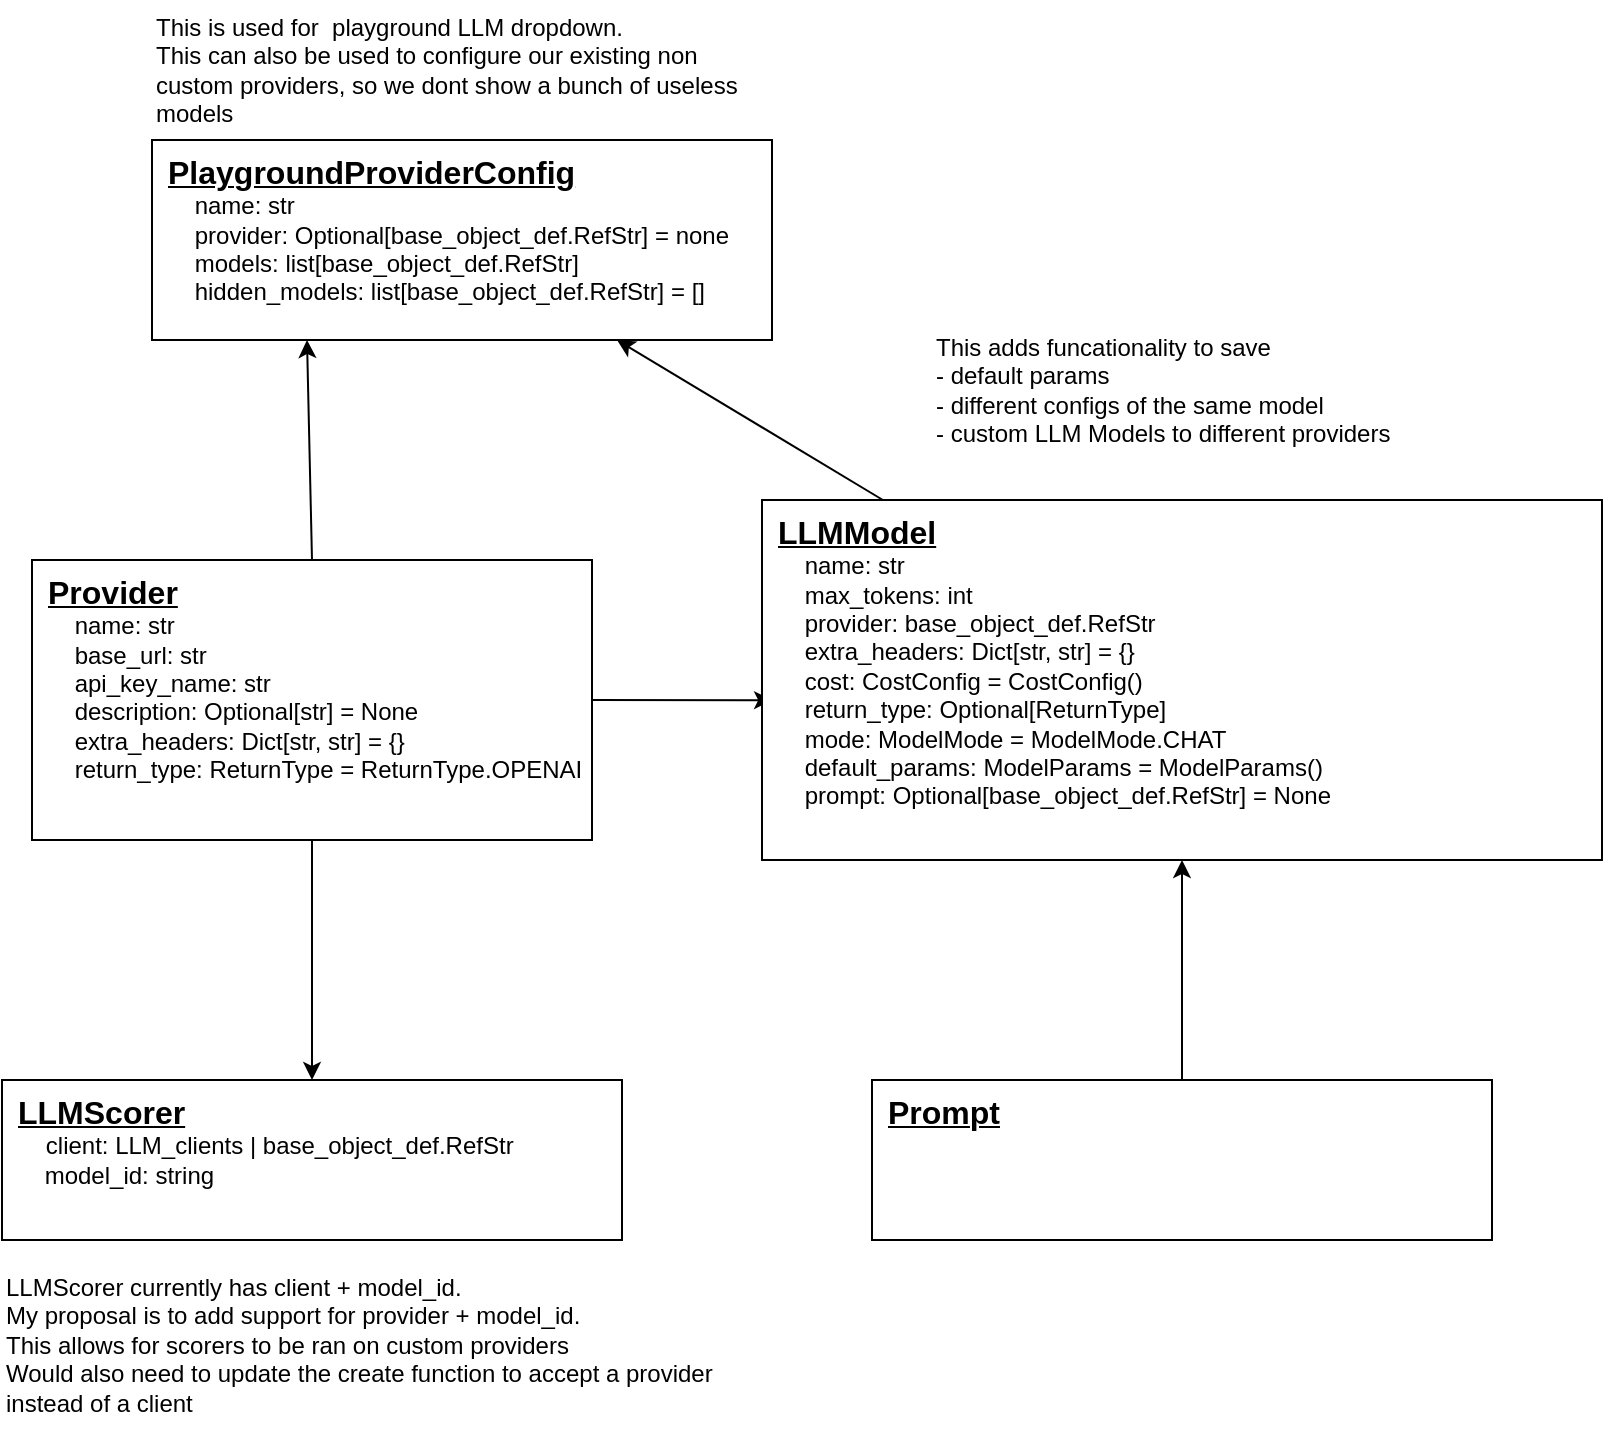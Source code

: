 <mxfile>
    <diagram id="yDT9HqhdNcUJ5kFNPOZ4" name="Page-1">
        <mxGraphModel dx="621" dy="822" grid="1" gridSize="10" guides="1" tooltips="1" connect="1" arrows="1" fold="1" page="1" pageScale="1" pageWidth="850" pageHeight="1100" math="0" shadow="0">
            <root>
                <mxCell id="0"/>
                <mxCell id="1" parent="0"/>
                <mxCell id="10" style="edgeStyle=none;html=1;exitX=0.5;exitY=0;exitDx=0;exitDy=0;entryX=0.25;entryY=1;entryDx=0;entryDy=0;fontSize=16;" edge="1" parent="1" source="2" target="7">
                    <mxGeometry relative="1" as="geometry"/>
                </mxCell>
                <mxCell id="11" style="edgeStyle=none;html=1;exitX=1;exitY=0.5;exitDx=0;exitDy=0;entryX=0.012;entryY=0.556;entryDx=0;entryDy=0;entryPerimeter=0;fontSize=16;" edge="1" parent="1" source="2" target="6">
                    <mxGeometry relative="1" as="geometry"/>
                </mxCell>
                <mxCell id="18" style="edgeStyle=none;html=1;fontSize=16;" edge="1" parent="1" source="2" target="13">
                    <mxGeometry relative="1" as="geometry"/>
                </mxCell>
                <mxCell id="2" value="&lt;u&gt;&lt;b&gt;&lt;font style=&quot;font-size: 16px;&quot;&gt;Provider&lt;/font&gt;&lt;/b&gt;&lt;/u&gt;&lt;br&gt;&lt;div style=&quot;&quot;&gt;&amp;nbsp; &amp;nbsp; name: str&lt;/div&gt;&lt;div style=&quot;&quot;&gt;&amp;nbsp; &amp;nbsp; base_url: str&lt;/div&gt;&lt;div style=&quot;&quot;&gt;&lt;span style=&quot;background-color: initial;&quot;&gt;&amp;nbsp; &amp;nbsp; api_key_name: str&lt;/span&gt;&lt;br&gt;&lt;/div&gt;&lt;div style=&quot;&quot;&gt;&amp;nbsp; &amp;nbsp; description: Optional[str] = None&lt;/div&gt;&lt;div style=&quot;&quot;&gt;&amp;nbsp; &amp;nbsp; extra_headers: Dict[str, str] = {}&lt;/div&gt;&lt;div style=&quot;&quot;&gt;&amp;nbsp; &amp;nbsp; return_type: ReturnType = ReturnType.OPENAI&lt;/div&gt;" style="whiteSpace=wrap;html=1;verticalAlign=top;align=left;spacingLeft=6;" vertex="1" parent="1">
                    <mxGeometry x="910" y="280" width="280" height="140" as="geometry"/>
                </mxCell>
                <mxCell id="12" style="edgeStyle=none;html=1;entryX=0.75;entryY=1;entryDx=0;entryDy=0;fontSize=16;" edge="1" parent="1" source="6" target="7">
                    <mxGeometry relative="1" as="geometry"/>
                </mxCell>
                <mxCell id="6" value="&lt;span style=&quot;&quot;&gt;&lt;b style=&quot;text-decoration-line: underline;&quot;&gt;&lt;font style=&quot;font-size: 16px;&quot;&gt;LLMModel&lt;/font&gt;&lt;/b&gt;&lt;br&gt;&lt;div style=&quot;&quot;&gt;&amp;nbsp; &amp;nbsp; name: str&lt;/div&gt;&lt;div style=&quot;&quot;&gt;&amp;nbsp; &amp;nbsp; max_tokens: int&lt;/div&gt;&lt;div style=&quot;&quot;&gt;&amp;nbsp; &amp;nbsp; provider: base_object_def.RefStr&lt;/div&gt;&lt;div style=&quot;&quot;&gt;&amp;nbsp; &amp;nbsp; extra_headers: Dict[str, str] = {}&lt;/div&gt;&lt;div style=&quot;&quot;&gt;&amp;nbsp; &amp;nbsp; cost: CostConfig = CostConfig()&lt;/div&gt;&lt;div style=&quot;&quot;&gt;&amp;nbsp; &amp;nbsp; return_type: Optional[ReturnType]&amp;nbsp;&lt;/div&gt;&lt;div style=&quot;&quot;&gt;&amp;nbsp; &amp;nbsp; mode: ModelMode = ModelMode.CHAT&lt;/div&gt;&lt;div style=&quot;&quot;&gt;&amp;nbsp; &amp;nbsp; default_params: ModelParams = ModelParams()&lt;/div&gt;&lt;div style=&quot;&quot;&gt;&amp;nbsp; &amp;nbsp; prompt: Optional[base_object_def.RefStr] = None&lt;/div&gt;&lt;/span&gt;" style="whiteSpace=wrap;html=1;verticalAlign=top;align=left;spacingLeft=6;" vertex="1" parent="1">
                    <mxGeometry x="1275" y="250" width="420" height="180" as="geometry"/>
                </mxCell>
                <mxCell id="7" value="&lt;u&gt;&lt;b&gt;&lt;font style=&quot;font-size: 16px;&quot;&gt;PlaygroundProviderConfig&lt;/font&gt;&lt;/b&gt;&lt;/u&gt;&lt;br&gt;&lt;div style=&quot;&quot;&gt;&amp;nbsp; &amp;nbsp; name: str&lt;/div&gt;&lt;div style=&quot;&quot;&gt;&amp;nbsp; &amp;nbsp;&amp;nbsp;&lt;span style=&quot;background-color: initial;&quot;&gt;provider: Optional[base_object_def.RefStr] = none&lt;/span&gt;&lt;/div&gt;&lt;div&gt;&amp;nbsp; &amp;nbsp; models: list[base_object_def.RefStr]&lt;/div&gt;&lt;div style=&quot;&quot;&gt;&lt;span style=&quot;background-color: initial;&quot;&gt;&amp;nbsp; &amp;nbsp; hidden_models: list[base_object_def.RefStr] = []&lt;/span&gt;&lt;/div&gt;" style="whiteSpace=wrap;html=1;verticalAlign=top;align=left;spacingLeft=6;" vertex="1" parent="1">
                    <mxGeometry x="970" y="70" width="310" height="100" as="geometry"/>
                </mxCell>
                <mxCell id="9" style="edgeStyle=none;html=1;entryX=0.5;entryY=1;entryDx=0;entryDy=0;fontSize=16;" edge="1" parent="1" source="8" target="6">
                    <mxGeometry relative="1" as="geometry"/>
                </mxCell>
                <mxCell id="8" value="&lt;u&gt;&lt;b&gt;&lt;font style=&quot;font-size: 16px;&quot;&gt;Prompt&lt;/font&gt;&lt;/b&gt;&lt;/u&gt;&lt;br&gt;&lt;div style=&quot;&quot;&gt;&amp;nbsp;&lt;/div&gt;" style="whiteSpace=wrap;html=1;verticalAlign=top;align=left;spacingLeft=6;" vertex="1" parent="1">
                    <mxGeometry x="1330" y="540" width="310" height="80" as="geometry"/>
                </mxCell>
                <mxCell id="13" value="&lt;span style=&quot;&quot;&gt;&lt;b style=&quot;font-size: 16px;&quot;&gt;&lt;u&gt;LLMScorer&lt;br&gt;&lt;/u&gt;&lt;/b&gt;&lt;/span&gt;&lt;font size=&quot;1&quot;&gt;&amp;nbsp; &amp;nbsp; &amp;nbsp;&lt;/font&gt;&lt;span style=&quot;background-color: initial;&quot;&gt;client: LLM_clients | base_object_def.RefStr&lt;/span&gt;&lt;br&gt;&lt;font style=&quot;font-size: 12px;&quot;&gt;&amp;nbsp; &amp;nbsp; model_id: string&lt;/font&gt;&lt;span style=&quot;background-color: initial;&quot;&gt;&lt;font style=&quot;font-size: 12px;&quot;&gt;&lt;br&gt;&lt;/font&gt;&lt;br&gt;&lt;/span&gt;" style="whiteSpace=wrap;html=1;verticalAlign=top;align=left;spacingLeft=6;" vertex="1" parent="1">
                    <mxGeometry x="895" y="540" width="310" height="80" as="geometry"/>
                </mxCell>
                <mxCell id="15" value="LLMScorer currently has client + model_id.&lt;br&gt;My proposal is to add support for provider + model_id.&lt;br&gt;This allows for scorers to be ran on custom providers&lt;br&gt;Would also need to update the create function to accept a provider instead of a client" style="text;strokeColor=none;align=left;fillColor=none;html=1;verticalAlign=top;whiteSpace=wrap;rounded=0;fontSize=12;" vertex="1" parent="1">
                    <mxGeometry x="895" y="630" width="390" height="90" as="geometry"/>
                </mxCell>
                <mxCell id="19" value="This is used for&amp;nbsp; playground LLM dropdown.&lt;br&gt;This can also be used to configure our existing non custom providers, so we dont show a bunch of useless models" style="text;strokeColor=none;align=left;fillColor=none;html=1;verticalAlign=top;whiteSpace=wrap;rounded=0;fontSize=12;" vertex="1" parent="1">
                    <mxGeometry x="970" width="310" height="60" as="geometry"/>
                </mxCell>
                <mxCell id="20" value="This adds funcationality to save &lt;br&gt;- default params&lt;br&gt;- different configs of the same model&lt;br&gt;- custom LLM Models to different providers" style="text;strokeColor=none;align=left;fillColor=none;html=1;verticalAlign=top;whiteSpace=wrap;rounded=0;fontSize=12;" vertex="1" parent="1">
                    <mxGeometry x="1360" y="160" width="310" height="80" as="geometry"/>
                </mxCell>
            </root>
        </mxGraphModel>
    </diagram>
</mxfile>